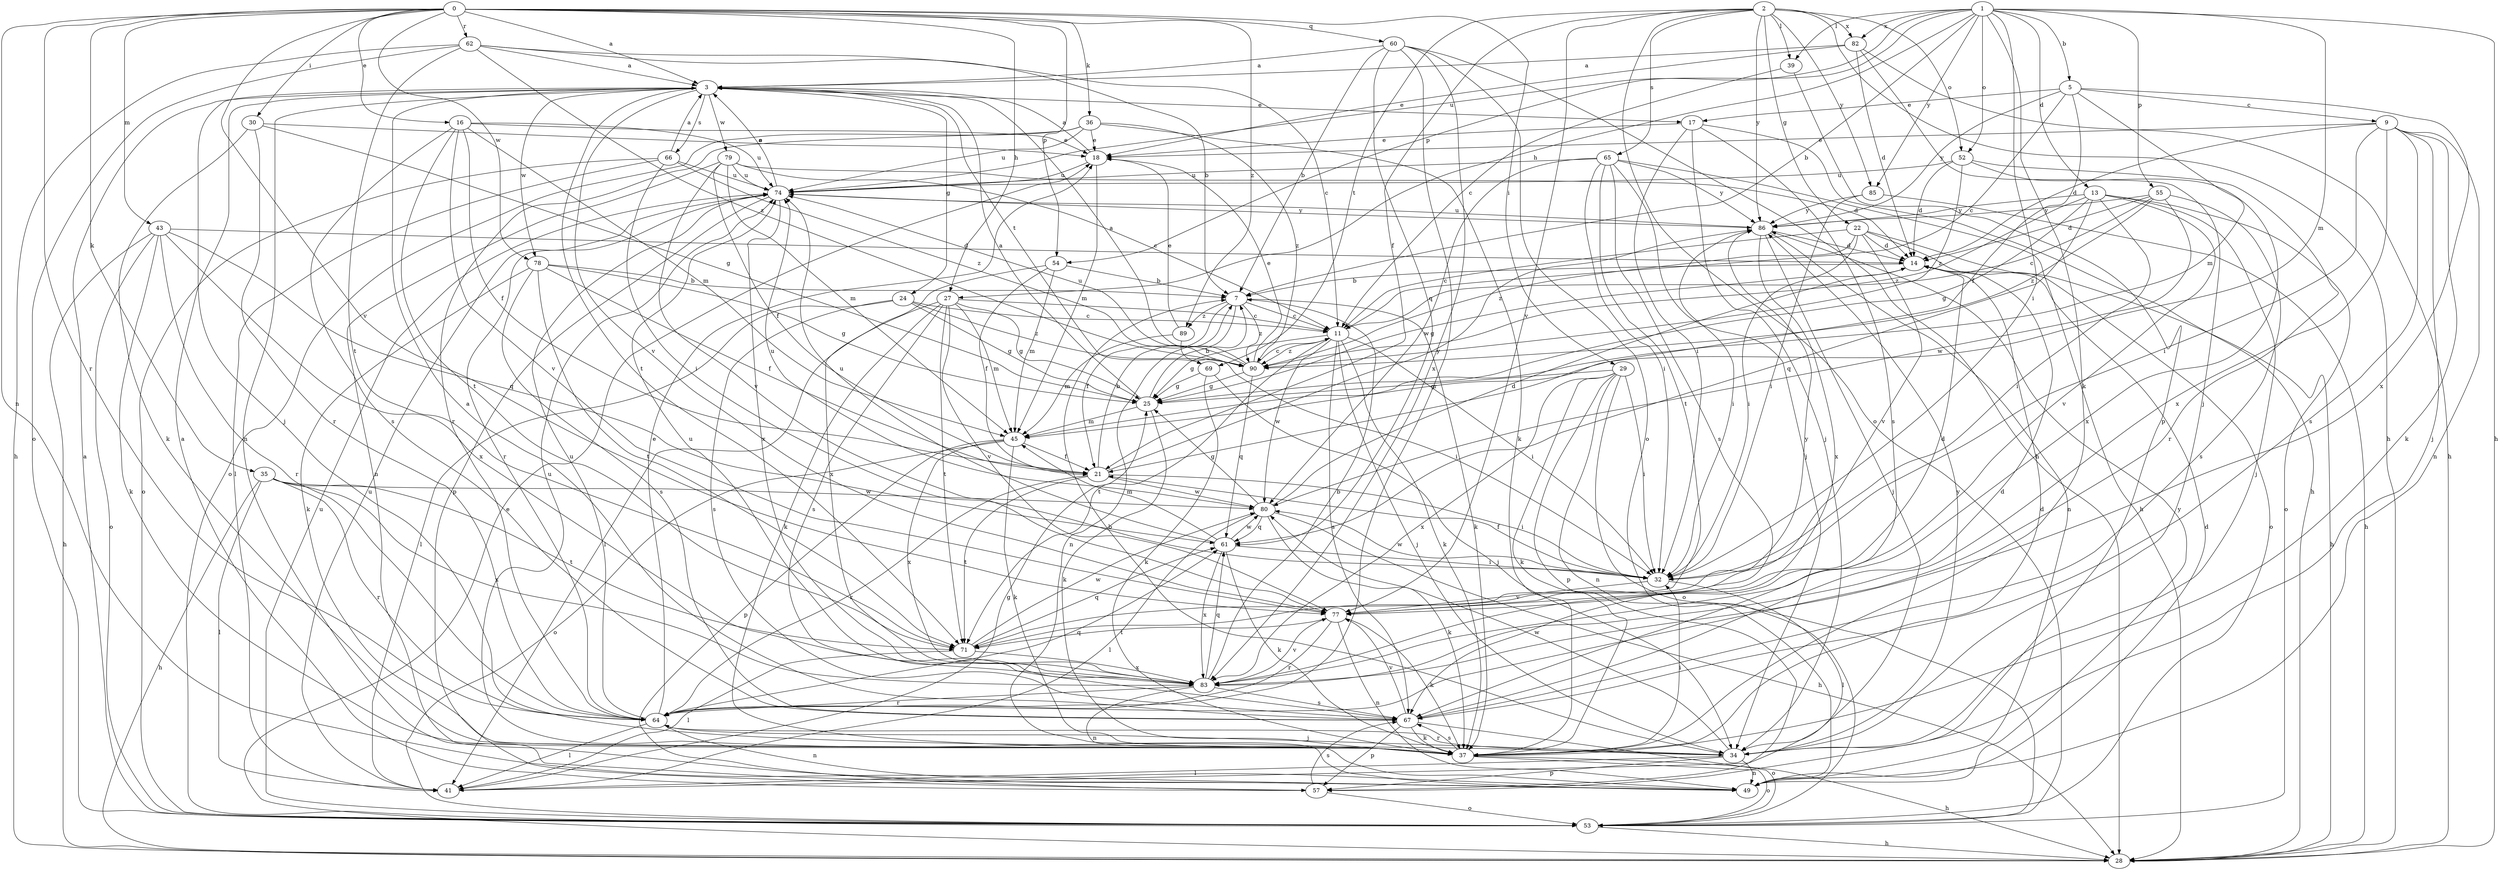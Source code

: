 strict digraph  {
0;
1;
2;
3;
5;
7;
9;
11;
13;
14;
16;
17;
18;
21;
22;
24;
25;
27;
28;
29;
30;
32;
34;
35;
36;
37;
39;
41;
43;
45;
49;
52;
53;
54;
55;
57;
60;
61;
62;
64;
65;
66;
67;
69;
71;
74;
77;
78;
79;
80;
82;
83;
85;
86;
89;
90;
0 -> 3  [label=a];
0 -> 16  [label=e];
0 -> 27  [label=h];
0 -> 29  [label=i];
0 -> 30  [label=i];
0 -> 35  [label=k];
0 -> 36  [label=k];
0 -> 43  [label=m];
0 -> 49  [label=n];
0 -> 54  [label=p];
0 -> 60  [label=q];
0 -> 62  [label=r];
0 -> 64  [label=r];
0 -> 77  [label=v];
0 -> 78  [label=w];
0 -> 89  [label=z];
1 -> 5  [label=b];
1 -> 7  [label=b];
1 -> 13  [label=d];
1 -> 27  [label=h];
1 -> 28  [label=h];
1 -> 32  [label=i];
1 -> 37  [label=k];
1 -> 39  [label=l];
1 -> 45  [label=m];
1 -> 52  [label=o];
1 -> 54  [label=p];
1 -> 55  [label=p];
1 -> 74  [label=u];
1 -> 82  [label=x];
1 -> 85  [label=y];
2 -> 21  [label=f];
2 -> 22  [label=g];
2 -> 28  [label=h];
2 -> 39  [label=l];
2 -> 52  [label=o];
2 -> 53  [label=o];
2 -> 65  [label=s];
2 -> 69  [label=t];
2 -> 77  [label=v];
2 -> 82  [label=x];
2 -> 85  [label=y];
2 -> 86  [label=y];
3 -> 17  [label=e];
3 -> 24  [label=g];
3 -> 34  [label=j];
3 -> 49  [label=n];
3 -> 66  [label=s];
3 -> 69  [label=t];
3 -> 71  [label=t];
3 -> 77  [label=v];
3 -> 78  [label=w];
3 -> 79  [label=w];
5 -> 9  [label=c];
5 -> 11  [label=c];
5 -> 17  [label=e];
5 -> 21  [label=f];
5 -> 45  [label=m];
5 -> 83  [label=x];
5 -> 86  [label=y];
7 -> 11  [label=c];
7 -> 21  [label=f];
7 -> 37  [label=k];
7 -> 49  [label=n];
7 -> 89  [label=z];
7 -> 90  [label=z];
9 -> 14  [label=d];
9 -> 18  [label=e];
9 -> 32  [label=i];
9 -> 34  [label=j];
9 -> 37  [label=k];
9 -> 49  [label=n];
9 -> 67  [label=s];
9 -> 83  [label=x];
11 -> 25  [label=g];
11 -> 32  [label=i];
11 -> 34  [label=j];
11 -> 37  [label=k];
11 -> 67  [label=s];
11 -> 71  [label=t];
11 -> 80  [label=w];
11 -> 90  [label=z];
13 -> 25  [label=g];
13 -> 32  [label=i];
13 -> 34  [label=j];
13 -> 53  [label=o];
13 -> 61  [label=q];
13 -> 77  [label=v];
13 -> 86  [label=y];
13 -> 90  [label=z];
14 -> 7  [label=b];
14 -> 25  [label=g];
16 -> 18  [label=e];
16 -> 21  [label=f];
16 -> 45  [label=m];
16 -> 67  [label=s];
16 -> 71  [label=t];
16 -> 74  [label=u];
16 -> 77  [label=v];
17 -> 18  [label=e];
17 -> 28  [label=h];
17 -> 32  [label=i];
17 -> 34  [label=j];
17 -> 67  [label=s];
18 -> 3  [label=a];
18 -> 45  [label=m];
18 -> 74  [label=u];
21 -> 7  [label=b];
21 -> 32  [label=i];
21 -> 64  [label=r];
21 -> 71  [label=t];
21 -> 80  [label=w];
21 -> 86  [label=y];
22 -> 11  [label=c];
22 -> 14  [label=d];
22 -> 28  [label=h];
22 -> 32  [label=i];
22 -> 53  [label=o];
22 -> 77  [label=v];
22 -> 90  [label=z];
24 -> 11  [label=c];
24 -> 25  [label=g];
24 -> 41  [label=l];
24 -> 67  [label=s];
24 -> 90  [label=z];
25 -> 3  [label=a];
25 -> 7  [label=b];
25 -> 37  [label=k];
25 -> 45  [label=m];
27 -> 11  [label=c];
27 -> 25  [label=g];
27 -> 37  [label=k];
27 -> 41  [label=l];
27 -> 45  [label=m];
27 -> 67  [label=s];
27 -> 71  [label=t];
27 -> 77  [label=v];
28 -> 18  [label=e];
29 -> 25  [label=g];
29 -> 32  [label=i];
29 -> 37  [label=k];
29 -> 49  [label=n];
29 -> 53  [label=o];
29 -> 57  [label=p];
29 -> 83  [label=x];
30 -> 18  [label=e];
30 -> 25  [label=g];
30 -> 37  [label=k];
30 -> 64  [label=r];
32 -> 21  [label=f];
32 -> 41  [label=l];
32 -> 77  [label=v];
32 -> 80  [label=w];
34 -> 7  [label=b];
34 -> 41  [label=l];
34 -> 49  [label=n];
34 -> 57  [label=p];
34 -> 64  [label=r];
34 -> 80  [label=w];
34 -> 86  [label=y];
35 -> 28  [label=h];
35 -> 41  [label=l];
35 -> 64  [label=r];
35 -> 71  [label=t];
35 -> 80  [label=w];
35 -> 83  [label=x];
36 -> 18  [label=e];
36 -> 37  [label=k];
36 -> 53  [label=o];
36 -> 64  [label=r];
36 -> 74  [label=u];
36 -> 90  [label=z];
37 -> 14  [label=d];
37 -> 28  [label=h];
37 -> 32  [label=i];
37 -> 53  [label=o];
37 -> 67  [label=s];
37 -> 74  [label=u];
39 -> 11  [label=c];
39 -> 57  [label=p];
41 -> 25  [label=g];
41 -> 74  [label=u];
43 -> 14  [label=d];
43 -> 28  [label=h];
43 -> 37  [label=k];
43 -> 53  [label=o];
43 -> 61  [label=q];
43 -> 64  [label=r];
43 -> 83  [label=x];
45 -> 21  [label=f];
45 -> 37  [label=k];
45 -> 53  [label=o];
45 -> 57  [label=p];
45 -> 83  [label=x];
49 -> 14  [label=d];
49 -> 86  [label=y];
52 -> 14  [label=d];
52 -> 64  [label=r];
52 -> 74  [label=u];
52 -> 83  [label=x];
52 -> 90  [label=z];
53 -> 3  [label=a];
53 -> 28  [label=h];
53 -> 74  [label=u];
54 -> 7  [label=b];
54 -> 21  [label=f];
54 -> 45  [label=m];
54 -> 83  [label=x];
55 -> 11  [label=c];
55 -> 14  [label=d];
55 -> 67  [label=s];
55 -> 80  [label=w];
55 -> 86  [label=y];
55 -> 90  [label=z];
57 -> 3  [label=a];
57 -> 53  [label=o];
57 -> 67  [label=s];
60 -> 3  [label=a];
60 -> 7  [label=b];
60 -> 28  [label=h];
60 -> 53  [label=o];
60 -> 61  [label=q];
60 -> 64  [label=r];
60 -> 83  [label=x];
61 -> 32  [label=i];
61 -> 37  [label=k];
61 -> 45  [label=m];
61 -> 74  [label=u];
61 -> 80  [label=w];
61 -> 83  [label=x];
62 -> 3  [label=a];
62 -> 7  [label=b];
62 -> 11  [label=c];
62 -> 28  [label=h];
62 -> 53  [label=o];
62 -> 71  [label=t];
62 -> 90  [label=z];
64 -> 18  [label=e];
64 -> 34  [label=j];
64 -> 41  [label=l];
64 -> 49  [label=n];
64 -> 61  [label=q];
64 -> 74  [label=u];
65 -> 28  [label=h];
65 -> 32  [label=i];
65 -> 34  [label=j];
65 -> 67  [label=s];
65 -> 71  [label=t];
65 -> 74  [label=u];
65 -> 80  [label=w];
65 -> 86  [label=y];
66 -> 3  [label=a];
66 -> 32  [label=i];
66 -> 41  [label=l];
66 -> 53  [label=o];
66 -> 74  [label=u];
66 -> 90  [label=z];
67 -> 3  [label=a];
67 -> 14  [label=d];
67 -> 37  [label=k];
67 -> 53  [label=o];
67 -> 57  [label=p];
67 -> 77  [label=v];
69 -> 25  [label=g];
69 -> 34  [label=j];
69 -> 37  [label=k];
71 -> 41  [label=l];
71 -> 61  [label=q];
71 -> 80  [label=w];
71 -> 83  [label=x];
71 -> 86  [label=y];
74 -> 3  [label=a];
74 -> 57  [label=p];
74 -> 64  [label=r];
74 -> 83  [label=x];
74 -> 86  [label=y];
77 -> 14  [label=d];
77 -> 37  [label=k];
77 -> 49  [label=n];
77 -> 64  [label=r];
77 -> 71  [label=t];
78 -> 7  [label=b];
78 -> 21  [label=f];
78 -> 25  [label=g];
78 -> 37  [label=k];
78 -> 67  [label=s];
78 -> 71  [label=t];
79 -> 11  [label=c];
79 -> 14  [label=d];
79 -> 21  [label=f];
79 -> 45  [label=m];
79 -> 49  [label=n];
79 -> 74  [label=u];
79 -> 77  [label=v];
80 -> 14  [label=d];
80 -> 25  [label=g];
80 -> 28  [label=h];
80 -> 37  [label=k];
80 -> 41  [label=l];
80 -> 61  [label=q];
80 -> 74  [label=u];
82 -> 3  [label=a];
82 -> 14  [label=d];
82 -> 18  [label=e];
82 -> 28  [label=h];
82 -> 34  [label=j];
83 -> 7  [label=b];
83 -> 49  [label=n];
83 -> 61  [label=q];
83 -> 64  [label=r];
83 -> 67  [label=s];
83 -> 74  [label=u];
83 -> 77  [label=v];
85 -> 28  [label=h];
85 -> 32  [label=i];
85 -> 86  [label=y];
86 -> 14  [label=d];
86 -> 32  [label=i];
86 -> 34  [label=j];
86 -> 49  [label=n];
86 -> 74  [label=u];
86 -> 83  [label=x];
89 -> 18  [label=e];
89 -> 32  [label=i];
89 -> 45  [label=m];
90 -> 3  [label=a];
90 -> 11  [label=c];
90 -> 18  [label=e];
90 -> 25  [label=g];
90 -> 61  [label=q];
90 -> 74  [label=u];
}
